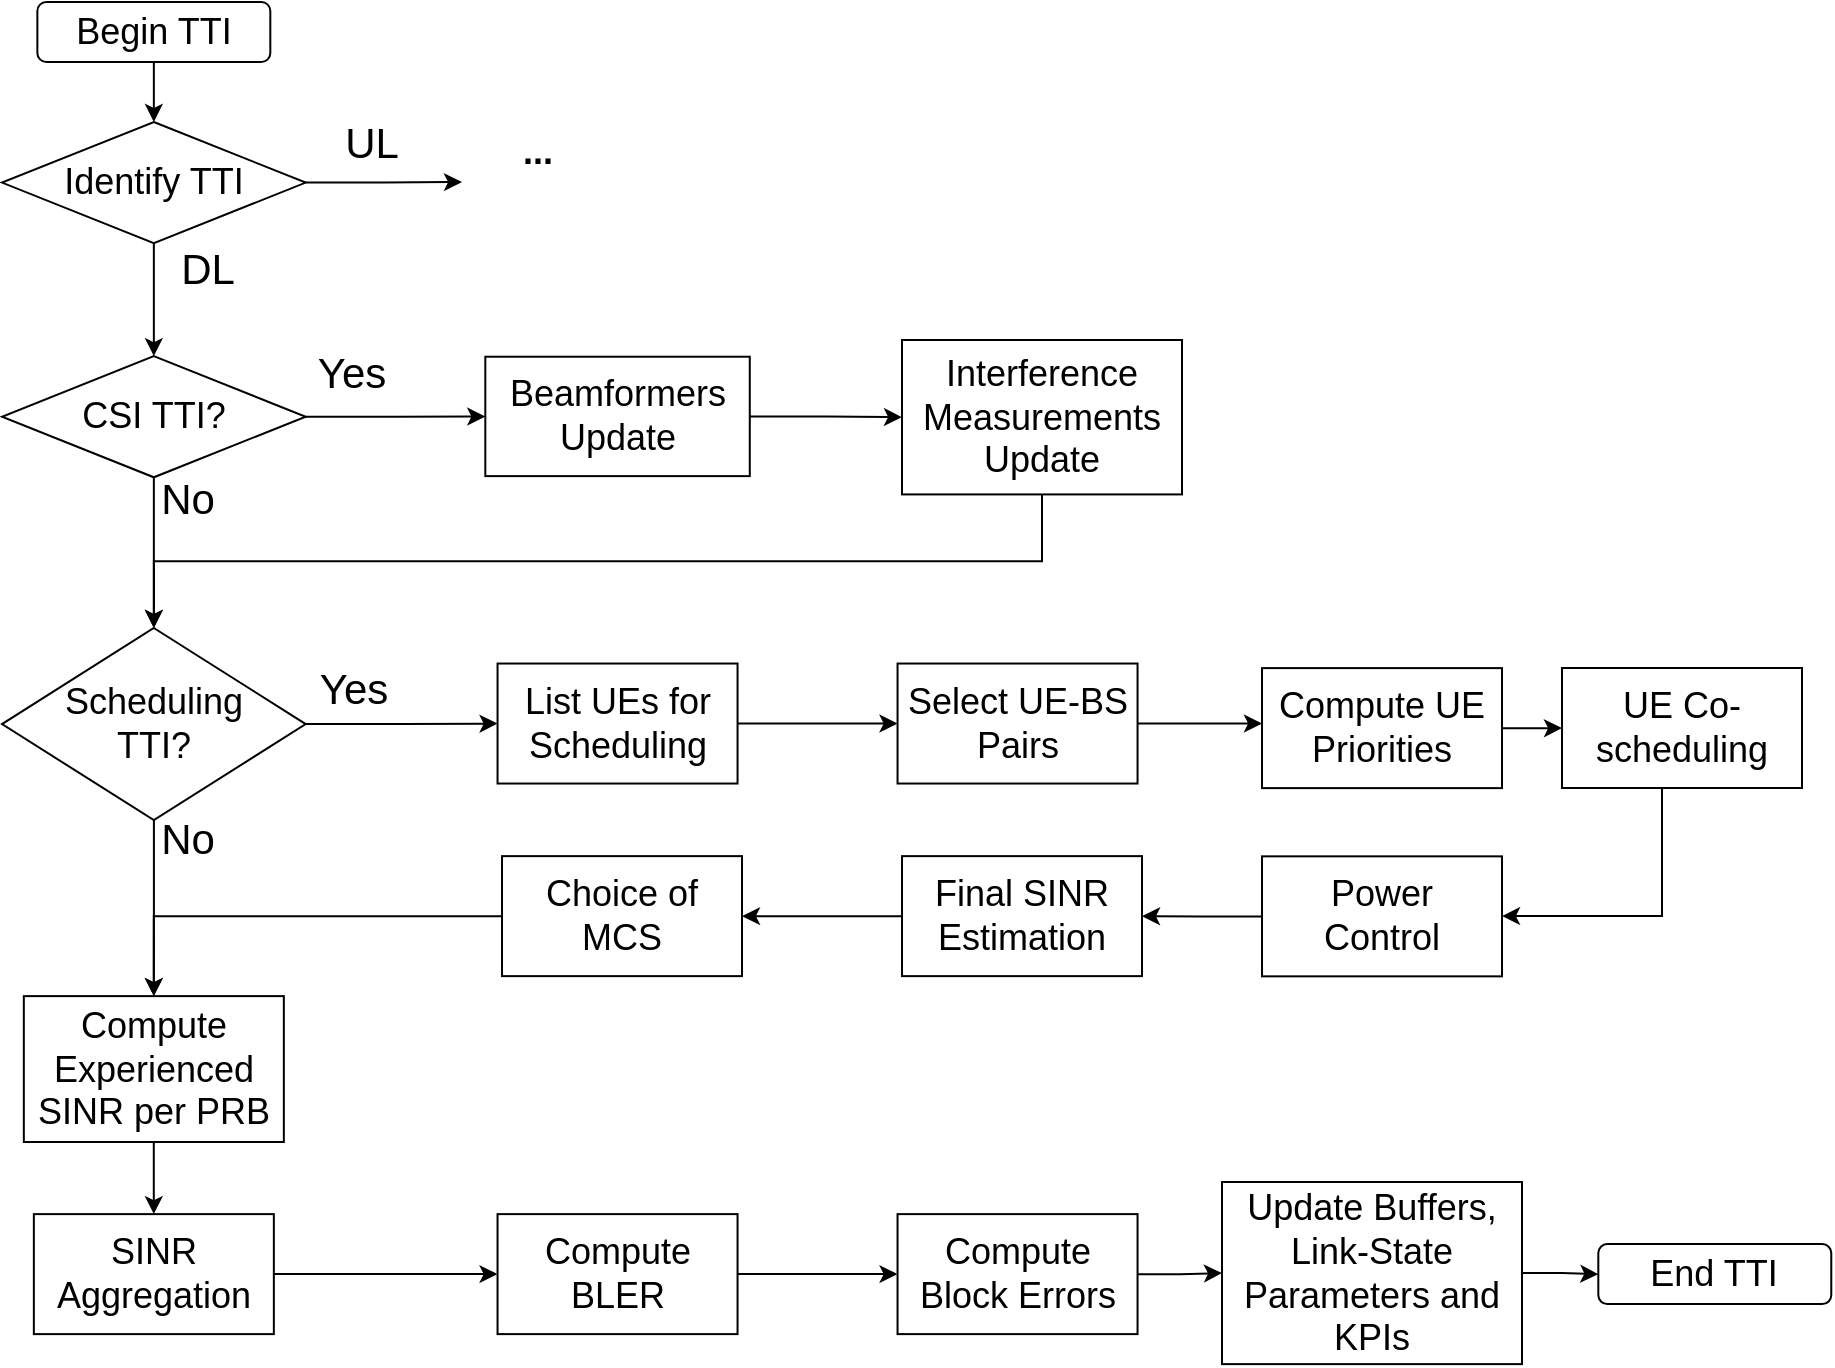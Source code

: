 <mxfile version="14.1.8" type="device"><diagram id="xq1IC6IwCEC-ZOHt8xat" name="Page-1"><mxGraphModel dx="-5907" dy="-187" grid="1" gridSize="10" guides="1" tooltips="1" connect="1" arrows="1" fold="1" page="1" pageScale="1" pageWidth="827" pageHeight="1169" math="0" shadow="0"><root><mxCell id="0"/><mxCell id="1" parent="0"/><mxCell id="zxQh-vmmru31XH5HGxVl-44" style="edgeStyle=orthogonalEdgeStyle;rounded=0;orthogonalLoop=1;jettySize=auto;html=1;exitX=0.5;exitY=1;exitDx=0;exitDy=0;entryX=0.5;entryY=0;entryDx=0;entryDy=0;fontSize=18;" edge="1" parent="1" source="zxQh-vmmru31XH5HGxVl-2" target="zxQh-vmmru31XH5HGxVl-42"><mxGeometry relative="1" as="geometry"/></mxCell><mxCell id="zxQh-vmmru31XH5HGxVl-2" value="Begin TTI" style="rounded=1;whiteSpace=wrap;html=1;fontSize=18;" vertex="1" parent="1"><mxGeometry x="7577.68" y="1300" width="116.48" height="30" as="geometry"/></mxCell><mxCell id="zxQh-vmmru31XH5HGxVl-3" value="" style="edgeStyle=orthogonalEdgeStyle;rounded=0;orthogonalLoop=1;jettySize=auto;html=1;fontSize=18;" edge="1" parent="1" source="zxQh-vmmru31XH5HGxVl-5" target="zxQh-vmmru31XH5HGxVl-12"><mxGeometry relative="1" as="geometry"/></mxCell><mxCell id="zxQh-vmmru31XH5HGxVl-4" style="edgeStyle=orthogonalEdgeStyle;rounded=0;orthogonalLoop=1;jettySize=auto;html=1;exitX=0.5;exitY=1;exitDx=0;exitDy=0;entryX=0.5;entryY=0;entryDx=0;entryDy=0;fontSize=18;" edge="1" parent="1" source="zxQh-vmmru31XH5HGxVl-5" target="zxQh-vmmru31XH5HGxVl-8"><mxGeometry relative="1" as="geometry"><mxPoint x="7635.724" y="1627.06" as="targetPoint"/></mxGeometry></mxCell><mxCell id="zxQh-vmmru31XH5HGxVl-5" value="CSI TTI?" style="rhombus;whiteSpace=wrap;html=1;fontSize=18;" vertex="1" parent="1"><mxGeometry x="7560.0" y="1477.06" width="151.85" height="60.59" as="geometry"/></mxCell><mxCell id="zxQh-vmmru31XH5HGxVl-6" value="" style="edgeStyle=orthogonalEdgeStyle;rounded=0;orthogonalLoop=1;jettySize=auto;html=1;fontSize=18;" edge="1" parent="1" source="zxQh-vmmru31XH5HGxVl-8" target="zxQh-vmmru31XH5HGxVl-10"><mxGeometry relative="1" as="geometry"/></mxCell><mxCell id="zxQh-vmmru31XH5HGxVl-7" value="" style="edgeStyle=orthogonalEdgeStyle;rounded=0;orthogonalLoop=1;jettySize=auto;html=1;fontSize=18;" edge="1" parent="1" source="zxQh-vmmru31XH5HGxVl-8" target="zxQh-vmmru31XH5HGxVl-32"><mxGeometry relative="1" as="geometry"><mxPoint x="7635.941" y="1727.175" as="targetPoint"/></mxGeometry></mxCell><mxCell id="zxQh-vmmru31XH5HGxVl-8" value="Scheduling&lt;br&gt;TTI?" style="rhombus;whiteSpace=wrap;html=1;fontSize=18;" vertex="1" parent="1"><mxGeometry x="7560" y="1613" width="151.85" height="96.06" as="geometry"/></mxCell><mxCell id="zxQh-vmmru31XH5HGxVl-9" value="" style="edgeStyle=orthogonalEdgeStyle;rounded=0;orthogonalLoop=1;jettySize=auto;html=1;fontSize=18;" edge="1" parent="1" source="zxQh-vmmru31XH5HGxVl-10" target="zxQh-vmmru31XH5HGxVl-20"><mxGeometry relative="1" as="geometry"/></mxCell><mxCell id="zxQh-vmmru31XH5HGxVl-10" value="List UEs for Scheduling" style="whiteSpace=wrap;html=1;fontSize=18;" vertex="1" parent="1"><mxGeometry x="7807.775" y="1630.765" width="120" height="60" as="geometry"/></mxCell><mxCell id="zxQh-vmmru31XH5HGxVl-11" value="" style="edgeStyle=orthogonalEdgeStyle;rounded=0;orthogonalLoop=1;jettySize=auto;html=1;fontSize=18;" edge="1" parent="1" source="zxQh-vmmru31XH5HGxVl-12" target="zxQh-vmmru31XH5HGxVl-14"><mxGeometry relative="1" as="geometry"/></mxCell><mxCell id="zxQh-vmmru31XH5HGxVl-12" value="Beamformers Update" style="whiteSpace=wrap;html=1;fontSize=18;" vertex="1" parent="1"><mxGeometry x="7801.66" y="1477.36" width="132.23" height="59.7" as="geometry"/></mxCell><mxCell id="zxQh-vmmru31XH5HGxVl-13" style="edgeStyle=orthogonalEdgeStyle;rounded=0;orthogonalLoop=1;jettySize=auto;html=1;exitX=0.5;exitY=1;exitDx=0;exitDy=0;fontSize=18;" edge="1" parent="1" source="zxQh-vmmru31XH5HGxVl-14" target="zxQh-vmmru31XH5HGxVl-8"><mxGeometry relative="1" as="geometry"/></mxCell><mxCell id="zxQh-vmmru31XH5HGxVl-14" value="Interference Measurements Update" style="whiteSpace=wrap;html=1;fontSize=18;" vertex="1" parent="1"><mxGeometry x="8010" y="1469" width="140" height="77.21" as="geometry"/></mxCell><mxCell id="zxQh-vmmru31XH5HGxVl-15" value="Yes" style="text;html=1;strokeColor=none;fillColor=none;align=center;verticalAlign=middle;whiteSpace=wrap;rounded=0;fontSize=21;" vertex="1" parent="1"><mxGeometry x="7714.77" y="1475.12" width="40" height="20" as="geometry"/></mxCell><mxCell id="zxQh-vmmru31XH5HGxVl-16" value="No" style="text;html=1;strokeColor=none;fillColor=none;align=center;verticalAlign=middle;whiteSpace=wrap;rounded=0;fontSize=21;" vertex="1" parent="1"><mxGeometry x="7633.48" y="1538.12" width="40" height="20" as="geometry"/></mxCell><mxCell id="zxQh-vmmru31XH5HGxVl-17" value="Yes" style="text;html=1;strokeColor=none;fillColor=none;align=center;verticalAlign=middle;whiteSpace=wrap;rounded=0;fontSize=21;" vertex="1" parent="1"><mxGeometry x="7716.33" y="1633.0" width="40" height="20" as="geometry"/></mxCell><mxCell id="zxQh-vmmru31XH5HGxVl-18" value="No" style="text;html=1;strokeColor=none;fillColor=none;align=center;verticalAlign=middle;whiteSpace=wrap;rounded=0;fontSize=21;" vertex="1" parent="1"><mxGeometry x="7633.48" y="1708.06" width="40" height="20" as="geometry"/></mxCell><mxCell id="zxQh-vmmru31XH5HGxVl-19" value="" style="edgeStyle=orthogonalEdgeStyle;rounded=0;orthogonalLoop=1;jettySize=auto;html=1;fontSize=18;" edge="1" parent="1" source="zxQh-vmmru31XH5HGxVl-20"><mxGeometry relative="1" as="geometry"><mxPoint x="8190.005" y="1660.765" as="targetPoint"/></mxGeometry></mxCell><mxCell id="zxQh-vmmru31XH5HGxVl-20" value="Select UE-BS Pairs" style="whiteSpace=wrap;html=1;fontSize=18;" vertex="1" parent="1"><mxGeometry x="8007.775" y="1630.765" width="120" height="60" as="geometry"/></mxCell><mxCell id="zxQh-vmmru31XH5HGxVl-21" value="" style="edgeStyle=orthogonalEdgeStyle;rounded=0;orthogonalLoop=1;jettySize=auto;html=1;fontSize=18;" edge="1" parent="1" source="zxQh-vmmru31XH5HGxVl-22" target="zxQh-vmmru31XH5HGxVl-24"><mxGeometry relative="1" as="geometry"/></mxCell><mxCell id="zxQh-vmmru31XH5HGxVl-22" value="Compute UE Priorities" style="whiteSpace=wrap;html=1;fontSize=18;" vertex="1" parent="1"><mxGeometry x="8190.005" y="1633.055" width="120" height="60" as="geometry"/></mxCell><mxCell id="zxQh-vmmru31XH5HGxVl-23" value="" style="edgeStyle=orthogonalEdgeStyle;rounded=0;orthogonalLoop=1;jettySize=auto;html=1;fontSize=18;" edge="1" parent="1" source="zxQh-vmmru31XH5HGxVl-24" target="zxQh-vmmru31XH5HGxVl-26"><mxGeometry relative="1" as="geometry"><Array as="points"><mxPoint x="8390" y="1757.06"/></Array></mxGeometry></mxCell><mxCell id="zxQh-vmmru31XH5HGxVl-24" value="UE Co-scheduling" style="whiteSpace=wrap;html=1;fontSize=18;" vertex="1" parent="1"><mxGeometry x="8340.005" y="1633.005" width="120" height="60" as="geometry"/></mxCell><mxCell id="zxQh-vmmru31XH5HGxVl-25" value="" style="edgeStyle=orthogonalEdgeStyle;rounded=0;orthogonalLoop=1;jettySize=auto;html=1;fontSize=18;" edge="1" parent="1" source="zxQh-vmmru31XH5HGxVl-26" target="zxQh-vmmru31XH5HGxVl-28"><mxGeometry relative="1" as="geometry"/></mxCell><mxCell id="zxQh-vmmru31XH5HGxVl-26" value="Power&lt;br style=&quot;font-size: 18px;&quot;&gt;Control" style="whiteSpace=wrap;html=1;fontSize=18;" vertex="1" parent="1"><mxGeometry x="8190.005" y="1727.175" width="120" height="60" as="geometry"/></mxCell><mxCell id="zxQh-vmmru31XH5HGxVl-27" value="" style="edgeStyle=orthogonalEdgeStyle;rounded=0;orthogonalLoop=1;jettySize=auto;html=1;fontSize=18;" edge="1" parent="1" source="zxQh-vmmru31XH5HGxVl-28" target="zxQh-vmmru31XH5HGxVl-30"><mxGeometry relative="1" as="geometry"/></mxCell><mxCell id="zxQh-vmmru31XH5HGxVl-28" value="Final SINR&lt;br style=&quot;font-size: 18px;&quot;&gt;Estimation" style="whiteSpace=wrap;html=1;fontSize=18;" vertex="1" parent="1"><mxGeometry x="8010.005" y="1727.065" width="120" height="60" as="geometry"/></mxCell><mxCell id="zxQh-vmmru31XH5HGxVl-29" style="edgeStyle=orthogonalEdgeStyle;rounded=0;orthogonalLoop=1;jettySize=auto;html=1;exitX=0;exitY=0.5;exitDx=0;exitDy=0;fontSize=18;entryX=0.5;entryY=0;entryDx=0;entryDy=0;" edge="1" parent="1" source="zxQh-vmmru31XH5HGxVl-30" target="zxQh-vmmru31XH5HGxVl-32"><mxGeometry relative="1" as="geometry"><mxPoint x="7640" y="1797.06" as="targetPoint"/></mxGeometry></mxCell><mxCell id="zxQh-vmmru31XH5HGxVl-30" value="Choice of MCS" style="whiteSpace=wrap;html=1;fontSize=18;" vertex="1" parent="1"><mxGeometry x="7810.005" y="1727.065" width="120" height="60" as="geometry"/></mxCell><mxCell id="zxQh-vmmru31XH5HGxVl-31" value="" style="edgeStyle=orthogonalEdgeStyle;rounded=0;orthogonalLoop=1;jettySize=auto;html=1;fontSize=18;" edge="1" parent="1" source="zxQh-vmmru31XH5HGxVl-32" target="zxQh-vmmru31XH5HGxVl-34"><mxGeometry relative="1" as="geometry"/></mxCell><mxCell id="zxQh-vmmru31XH5HGxVl-32" value="&lt;span style=&quot;font-size: 18px;&quot;&gt;Compute Experienced&lt;br style=&quot;font-size: 18px;&quot;&gt;SINR per PRB&lt;/span&gt;" style="rounded=0;whiteSpace=wrap;html=1;fontSize=18;" vertex="1" parent="1"><mxGeometry x="7570.92" y="1797.06" width="130" height="72.94" as="geometry"/></mxCell><mxCell id="zxQh-vmmru31XH5HGxVl-33" value="" style="edgeStyle=orthogonalEdgeStyle;rounded=0;orthogonalLoop=1;jettySize=auto;html=1;fontSize=18;" edge="1" parent="1" source="zxQh-vmmru31XH5HGxVl-34" target="zxQh-vmmru31XH5HGxVl-36"><mxGeometry relative="1" as="geometry"/></mxCell><mxCell id="zxQh-vmmru31XH5HGxVl-34" value="SINR Aggregation" style="whiteSpace=wrap;html=1;rounded=0;fontSize=18;" vertex="1" parent="1"><mxGeometry x="7575.92" y="1906.06" width="120" height="60" as="geometry"/></mxCell><mxCell id="zxQh-vmmru31XH5HGxVl-35" value="" style="edgeStyle=orthogonalEdgeStyle;rounded=0;orthogonalLoop=1;jettySize=auto;html=1;fontSize=18;" edge="1" parent="1" source="zxQh-vmmru31XH5HGxVl-36" target="zxQh-vmmru31XH5HGxVl-38"><mxGeometry relative="1" as="geometry"/></mxCell><mxCell id="zxQh-vmmru31XH5HGxVl-36" value="Compute BLER" style="whiteSpace=wrap;html=1;rounded=0;fontSize=18;" vertex="1" parent="1"><mxGeometry x="7807.77" y="1906.06" width="120" height="60" as="geometry"/></mxCell><mxCell id="zxQh-vmmru31XH5HGxVl-37" value="" style="edgeStyle=orthogonalEdgeStyle;rounded=0;orthogonalLoop=1;jettySize=auto;html=1;fontSize=18;" edge="1" parent="1" source="zxQh-vmmru31XH5HGxVl-38" target="zxQh-vmmru31XH5HGxVl-40"><mxGeometry relative="1" as="geometry"/></mxCell><mxCell id="zxQh-vmmru31XH5HGxVl-38" value="Compute &lt;br style=&quot;font-size: 18px;&quot;&gt;Block Errors" style="whiteSpace=wrap;html=1;rounded=0;fontSize=18;" vertex="1" parent="1"><mxGeometry x="8007.77" y="1906.06" width="120" height="60" as="geometry"/></mxCell><mxCell id="zxQh-vmmru31XH5HGxVl-39" value="" style="edgeStyle=orthogonalEdgeStyle;rounded=0;orthogonalLoop=1;jettySize=auto;html=1;fontSize=18;" edge="1" parent="1" source="zxQh-vmmru31XH5HGxVl-40" target="zxQh-vmmru31XH5HGxVl-41"><mxGeometry relative="1" as="geometry"/></mxCell><mxCell id="zxQh-vmmru31XH5HGxVl-40" value="Update Buffers, Link-State Parameters and KPIs" style="whiteSpace=wrap;html=1;rounded=0;fontSize=18;" vertex="1" parent="1"><mxGeometry x="8170" y="1890" width="150" height="91.06" as="geometry"/></mxCell><mxCell id="zxQh-vmmru31XH5HGxVl-41" value="End TTI" style="rounded=1;whiteSpace=wrap;html=1;fontSize=18;" vertex="1" parent="1"><mxGeometry x="8358.16" y="1921.06" width="116.48" height="30" as="geometry"/></mxCell><mxCell id="zxQh-vmmru31XH5HGxVl-45" style="edgeStyle=orthogonalEdgeStyle;rounded=0;orthogonalLoop=1;jettySize=auto;html=1;exitX=0.5;exitY=1;exitDx=0;exitDy=0;entryX=0.5;entryY=0;entryDx=0;entryDy=0;fontSize=18;" edge="1" parent="1" source="zxQh-vmmru31XH5HGxVl-42" target="zxQh-vmmru31XH5HGxVl-5"><mxGeometry relative="1" as="geometry"/></mxCell><mxCell id="zxQh-vmmru31XH5HGxVl-46" style="edgeStyle=orthogonalEdgeStyle;rounded=0;orthogonalLoop=1;jettySize=auto;html=1;exitX=1;exitY=0.5;exitDx=0;exitDy=0;fontSize=18;" edge="1" parent="1" source="zxQh-vmmru31XH5HGxVl-42"><mxGeometry relative="1" as="geometry"><mxPoint x="7790" y="1390" as="targetPoint"/></mxGeometry></mxCell><mxCell id="zxQh-vmmru31XH5HGxVl-42" value="Identify TTI" style="rhombus;whiteSpace=wrap;html=1;fontSize=18;" vertex="1" parent="1"><mxGeometry x="7560.0" y="1360" width="151.85" height="60.59" as="geometry"/></mxCell><mxCell id="zxQh-vmmru31XH5HGxVl-47" value="UL" style="text;html=1;strokeColor=none;fillColor=none;align=center;verticalAlign=middle;whiteSpace=wrap;rounded=0;fontSize=21;" vertex="1" parent="1"><mxGeometry x="7724.77" y="1360" width="40" height="20" as="geometry"/></mxCell><mxCell id="zxQh-vmmru31XH5HGxVl-48" value="DL" style="text;html=1;strokeColor=none;fillColor=none;align=center;verticalAlign=middle;whiteSpace=wrap;rounded=0;fontSize=21;" vertex="1" parent="1"><mxGeometry x="7643.48" y="1423" width="40" height="20" as="geometry"/></mxCell><mxCell id="zxQh-vmmru31XH5HGxVl-49" value="..." style="text;html=1;strokeColor=none;fillColor=none;align=center;verticalAlign=middle;whiteSpace=wrap;rounded=0;fontSize=18;fontStyle=1" vertex="1" parent="1"><mxGeometry x="7807.77" y="1365.29" width="40" height="20" as="geometry"/></mxCell></root></mxGraphModel></diagram></mxfile>